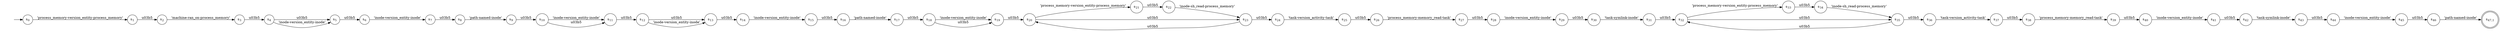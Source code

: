 digraph NFA {
    rankdir = LR;
    I [style = invis];
    I -> S0;
    S0 [label = <s<sub>0</sub>>, shape = circle];
    S1 [label = <s<sub>1</sub>>, shape = circle];
    S2 [label = <s<sub>2</sub>>, shape = circle];
    S3 [label = <s<sub>3</sub>>, shape = circle];
    S4 [label = <s<sub>4</sub>>, shape = circle];
    S5 [label = <s<sub>5</sub>>, shape = circle];
    S6 [label = <s<sub>6</sub>>, shape = circle];
    S7 [label = <s<sub>7</sub>>, shape = circle];
    S8 [label = <s<sub>8</sub>>, shape = circle];
    S9 [label = <s<sub>9</sub>>, shape = circle];
    S10 [label = <s<sub>10</sub>>, shape = circle];
    S11 [label = <s<sub>11</sub>>, shape = circle];
    S12 [label = <s<sub>12</sub>>, shape = circle];
    S13 [label = <s<sub>13</sub>>, shape = circle];
    S14 [label = <s<sub>14</sub>>, shape = circle];
    S15 [label = <s<sub>15</sub>>, shape = circle];
    S16 [label = <s<sub>16</sub>>, shape = circle];
    S17 [label = <s<sub>17</sub>>, shape = circle];
    S18 [label = <s<sub>18</sub>>, shape = circle];
    S19 [label = <s<sub>19</sub>>, shape = circle];
    S20 [label = <s<sub>20</sub>>, shape = circle];
    S21 [label = <s<sub>21</sub>>, shape = circle];
    S22 [label = <s<sub>22</sub>>, shape = circle];
    S23 [label = <s<sub>23</sub>>, shape = circle];
    S24 [label = <s<sub>24</sub>>, shape = circle];
    S25 [label = <s<sub>25</sub>>, shape = circle];
    S26 [label = <s<sub>26</sub>>, shape = circle];
    S27 [label = <s<sub>27</sub>>, shape = circle];
    S28 [label = <s<sub>28</sub>>, shape = circle];
    S29 [label = <s<sub>29</sub>>, shape = circle];
    S30 [label = <s<sub>30</sub>>, shape = circle];
    S31 [label = <s<sub>31</sub>>, shape = circle];
    S32 [label = <s<sub>32</sub>>, shape = circle];
    S33 [label = <s<sub>33</sub>>, shape = circle];
    S34 [label = <s<sub>34</sub>>, shape = circle];
    S35 [label = <s<sub>35</sub>>, shape = circle];
    S35 -> S32 [label = "\u03b5"];
    S36 [label = <s<sub>36</sub>>, shape = circle];
    S37 [label = <s<sub>37</sub>>, shape = circle];
    S38 [label = <s<sub>38</sub>>, shape = circle];
    S39 [label = <s<sub>39</sub>>, shape = circle];
    S40 [label = <s<sub>40</sub>>, shape = circle];
    S41 [label = <s<sub>41</sub>>, shape = circle];
    S42 [label = <s<sub>42</sub>>, shape = circle];
    S43 [label = <s<sub>43</sub>>, shape = circle];
    S44 [label = <s<sub>44</sub>>, shape = circle];
    S45 [label = <s<sub>45</sub>>, shape = circle];
    S46 [label = <s<sub>46</sub>>, shape = circle];
    S47 [label = <s<sub>47,1</sub>>, shape = circle, peripheries = 2];
    S46 -> S47 [label = "'path-named-inode'"];
    S45 -> S46 [label = "\u03b5"];
    S44 -> S45 [label = "'inode-version_entity-inode'"];
    S43 -> S44 [label = "\u03b5"];
    S42 -> S43 [label = "'task-symlink-inode'"];
    S41 -> S42 [label = "\u03b5"];
    S40 -> S41 [label = "'inode-version_entity-inode'"];
    S39 -> S40 [label = "\u03b5"];
    S38 -> S39 [label = "'process_memory-memory_read-task'"];
    S37 -> S38 [label = "\u03b5"];
    S36 -> S37 [label = "'task-version_activity-task'"];
    S35 -> S36 [label = "\u03b5"];
    S34 -> S35 [label = "'inode-sh_read-process_memory'"];
    S33 -> S34 [label = "\u03b5"];
    S32 -> S33 [label = "'process_memory-version_entity-process_memory'"];
    S32 -> S35 [label = "\u03b5"];
    S31 -> S32 [label = "\u03b5"];
    S30 -> S31 [label = "'task-symlink-inode'"];
    S29 -> S30 [label = "\u03b5"];
    S28 -> S29 [label = "'inode-version_entity-inode'"];
    S27 -> S28 [label = "\u03b5"];
    S26 -> S27 [label = "'process_memory-memory_read-task'"];
    S25 -> S26 [label = "\u03b5"];
    S24 -> S25 [label = "'task-version_activity-task'"];
    S23 -> S24 [label = "\u03b5"];
    S23 -> S20 [label = "\u03b5"];
    S22 -> S23 [label = "'inode-sh_read-process_memory'"];
    S21 -> S22 [label = "\u03b5"];
    S20 -> S21 [label = "'process_memory-version_entity-process_memory'"];
    S20 -> S23 [label = "\u03b5"];
    S19 -> S20 [label = "\u03b5"];
    S18 -> S19 [label = "'inode-version_entity-inode'"];
    S18 -> S19 [label = "\u03b5"];
    S17 -> S18 [label = "\u03b5"];
    S16 -> S17 [label = "'path-named-inode'"];
    S15 -> S16 [label = "\u03b5"];
    S14 -> S15 [label = "'inode-version_entity-inode'"];
    S13 -> S14 [label = "\u03b5"];
    S12 -> S13 [label = "\u03b5"];
    S12 -> S13 [label = "'inode-version_entity-inode'"];
    S11 -> S12 [label = "\u03b5"];
    S10 -> S11 [label = "'inode-version_entity-inode'"];
    S10 -> S11 [label = "\u03b5"];
    S9 -> S10 [label = "\u03b5"];
    S8 -> S9 [label = "'path-named-inode'"];
    S7 -> S8 [label = "\u03b5"];
    S6 -> S7 [label = "'inode-version_entity-inode'"];
    S5 -> S6 [label = "\u03b5"];
    S4 -> S5 [label = "\u03b5"];
    S4 -> S5 [label = "'inode-version_entity-inode'"];
    S3 -> S4 [label = "\u03b5"];
    S2 -> S3 [label = "'machine-ran_on-process_memory'"];
    S1 -> S2 [label = "\u03b5"];
    S0 -> S1 [label = "'process_memory-version_entity-process_memory'"];
}
